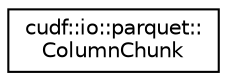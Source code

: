 digraph "Graphical Class Hierarchy"
{
  edge [fontname="Helvetica",fontsize="10",labelfontname="Helvetica",labelfontsize="10"];
  node [fontname="Helvetica",fontsize="10",shape=record];
  rankdir="LR";
  Node0 [label="cudf::io::parquet::\lColumnChunk",height=0.2,width=0.4,color="black", fillcolor="white", style="filled",URL="$structcudf_1_1io_1_1parquet_1_1ColumnChunk.html",tooltip="Thrift-derived struct describing a chunk of data for a particular column. "];
}
